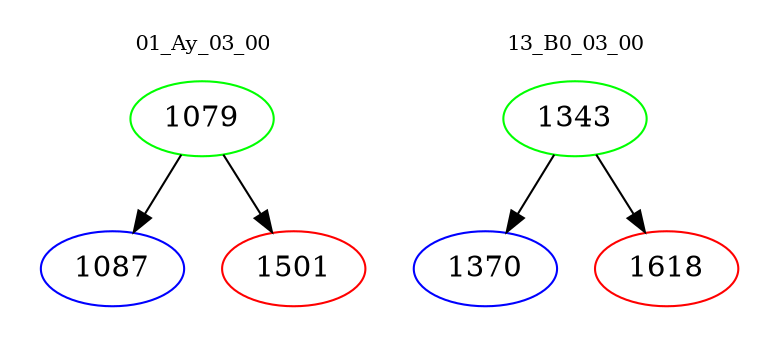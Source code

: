 digraph{
subgraph cluster_0 {
color = white
label = "01_Ay_03_00";
fontsize=10;
T0_1079 [label="1079", color="green"]
T0_1079 -> T0_1087 [color="black"]
T0_1087 [label="1087", color="blue"]
T0_1079 -> T0_1501 [color="black"]
T0_1501 [label="1501", color="red"]
}
subgraph cluster_1 {
color = white
label = "13_B0_03_00";
fontsize=10;
T1_1343 [label="1343", color="green"]
T1_1343 -> T1_1370 [color="black"]
T1_1370 [label="1370", color="blue"]
T1_1343 -> T1_1618 [color="black"]
T1_1618 [label="1618", color="red"]
}
}
